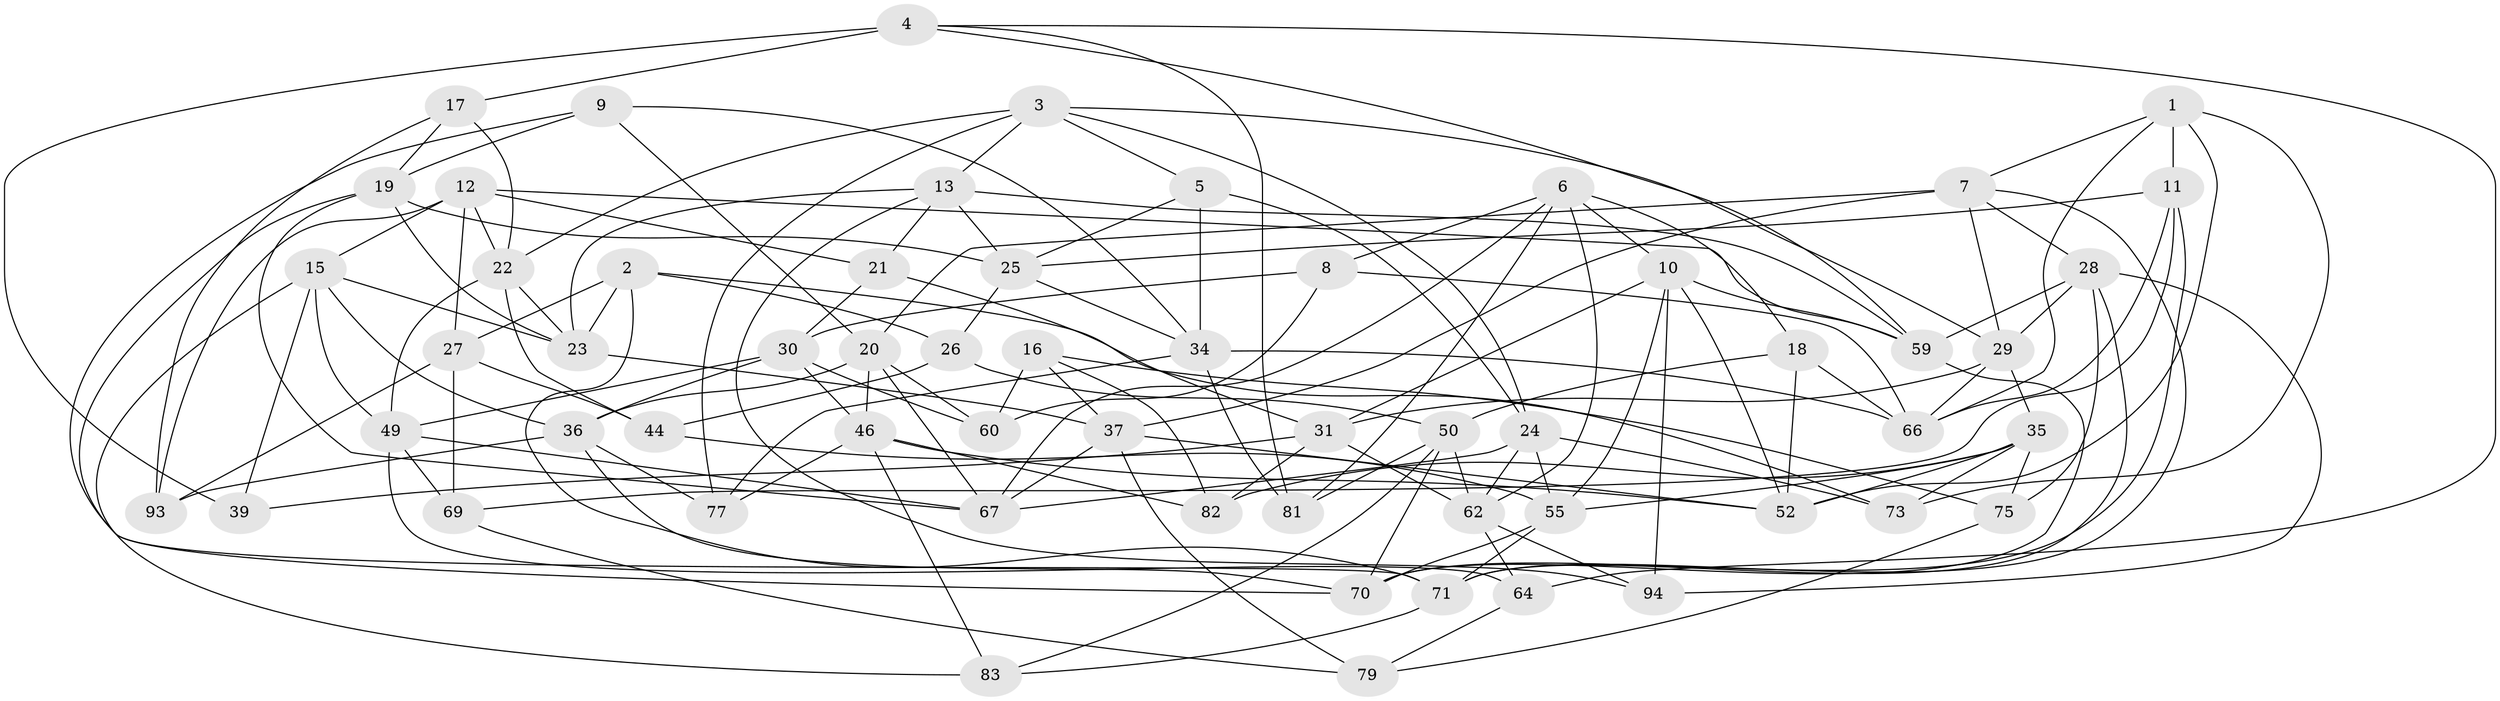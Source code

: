 // Generated by graph-tools (version 1.1) at 2025/52/02/27/25 19:52:31]
// undirected, 59 vertices, 152 edges
graph export_dot {
graph [start="1"]
  node [color=gray90,style=filled];
  1 [super="+45"];
  2 [super="+61"];
  3 [super="+68"];
  4 [super="+14"];
  5;
  6 [super="+40"];
  7 [super="+32"];
  8;
  9;
  10 [super="+41"];
  11 [super="+47"];
  12 [super="+48"];
  13 [super="+33"];
  15 [super="+89"];
  16;
  17;
  18;
  19 [super="+85"];
  20 [super="+53"];
  21;
  22 [super="+74"];
  23 [super="+43"];
  24 [super="+88"];
  25 [super="+84"];
  26;
  27 [super="+54"];
  28 [super="+78"];
  29 [super="+65"];
  30 [super="+95"];
  31 [super="+51"];
  34 [super="+38"];
  35 [super="+96"];
  36 [super="+42"];
  37 [super="+57"];
  39;
  44;
  46 [super="+56"];
  49 [super="+90"];
  50 [super="+86"];
  52 [super="+72"];
  55 [super="+58"];
  59 [super="+91"];
  60;
  62 [super="+63"];
  64;
  66 [super="+80"];
  67 [super="+76"];
  69;
  70 [super="+92"];
  71 [super="+87"];
  73;
  75;
  77;
  79;
  81;
  82;
  83;
  93;
  94;
  1 -- 73;
  1 -- 52;
  1 -- 11 [weight=2];
  1 -- 7;
  1 -- 66;
  2 -- 26;
  2 -- 73;
  2 -- 27 [weight=2];
  2 -- 71;
  2 -- 23;
  3 -- 22;
  3 -- 77;
  3 -- 13;
  3 -- 24;
  3 -- 29;
  3 -- 5;
  4 -- 39 [weight=2];
  4 -- 81;
  4 -- 64;
  4 -- 17;
  4 -- 59;
  5 -- 25;
  5 -- 34;
  5 -- 24;
  6 -- 18;
  6 -- 62;
  6 -- 8;
  6 -- 81;
  6 -- 67;
  6 -- 10;
  7 -- 29;
  7 -- 71;
  7 -- 37;
  7 -- 28;
  7 -- 20;
  8 -- 60;
  8 -- 30;
  8 -- 66;
  9 -- 20;
  9 -- 19;
  9 -- 34;
  9 -- 71;
  10 -- 31;
  10 -- 94;
  10 -- 55;
  10 -- 59;
  10 -- 52;
  11 -- 69;
  11 -- 25;
  11 -- 70;
  11 -- 66;
  12 -- 21;
  12 -- 93;
  12 -- 22;
  12 -- 15;
  12 -- 27;
  12 -- 59;
  13 -- 21;
  13 -- 94;
  13 -- 59;
  13 -- 25;
  13 -- 23;
  15 -- 23;
  15 -- 83;
  15 -- 39;
  15 -- 36;
  15 -- 49;
  16 -- 37;
  16 -- 82;
  16 -- 60;
  16 -- 75;
  17 -- 93;
  17 -- 19;
  17 -- 22;
  18 -- 50;
  18 -- 66;
  18 -- 52;
  19 -- 23;
  19 -- 67;
  19 -- 70;
  19 -- 25;
  20 -- 60;
  20 -- 36;
  20 -- 67;
  20 -- 46;
  21 -- 31;
  21 -- 30;
  22 -- 49;
  22 -- 44;
  22 -- 23;
  23 -- 37;
  24 -- 73;
  24 -- 67;
  24 -- 55;
  24 -- 62;
  25 -- 26;
  25 -- 34;
  26 -- 44;
  26 -- 50;
  27 -- 44;
  27 -- 93;
  27 -- 69;
  28 -- 29;
  28 -- 94;
  28 -- 75;
  28 -- 59;
  28 -- 71;
  29 -- 66;
  29 -- 31;
  29 -- 35;
  30 -- 46;
  30 -- 60;
  30 -- 49;
  30 -- 36;
  31 -- 82;
  31 -- 39;
  31 -- 62;
  34 -- 81;
  34 -- 77;
  34 -- 66;
  35 -- 55;
  35 -- 73;
  35 -- 82;
  35 -- 75;
  35 -- 52;
  36 -- 70;
  36 -- 77;
  36 -- 93;
  37 -- 67;
  37 -- 79;
  37 -- 52;
  44 -- 55;
  46 -- 77;
  46 -- 83;
  46 -- 82;
  46 -- 52;
  49 -- 67;
  49 -- 64;
  49 -- 69;
  50 -- 81;
  50 -- 83;
  50 -- 70;
  50 -- 62;
  55 -- 71;
  55 -- 70;
  59 -- 70;
  62 -- 64;
  62 -- 94;
  64 -- 79;
  69 -- 79;
  71 -- 83;
  75 -- 79;
}
